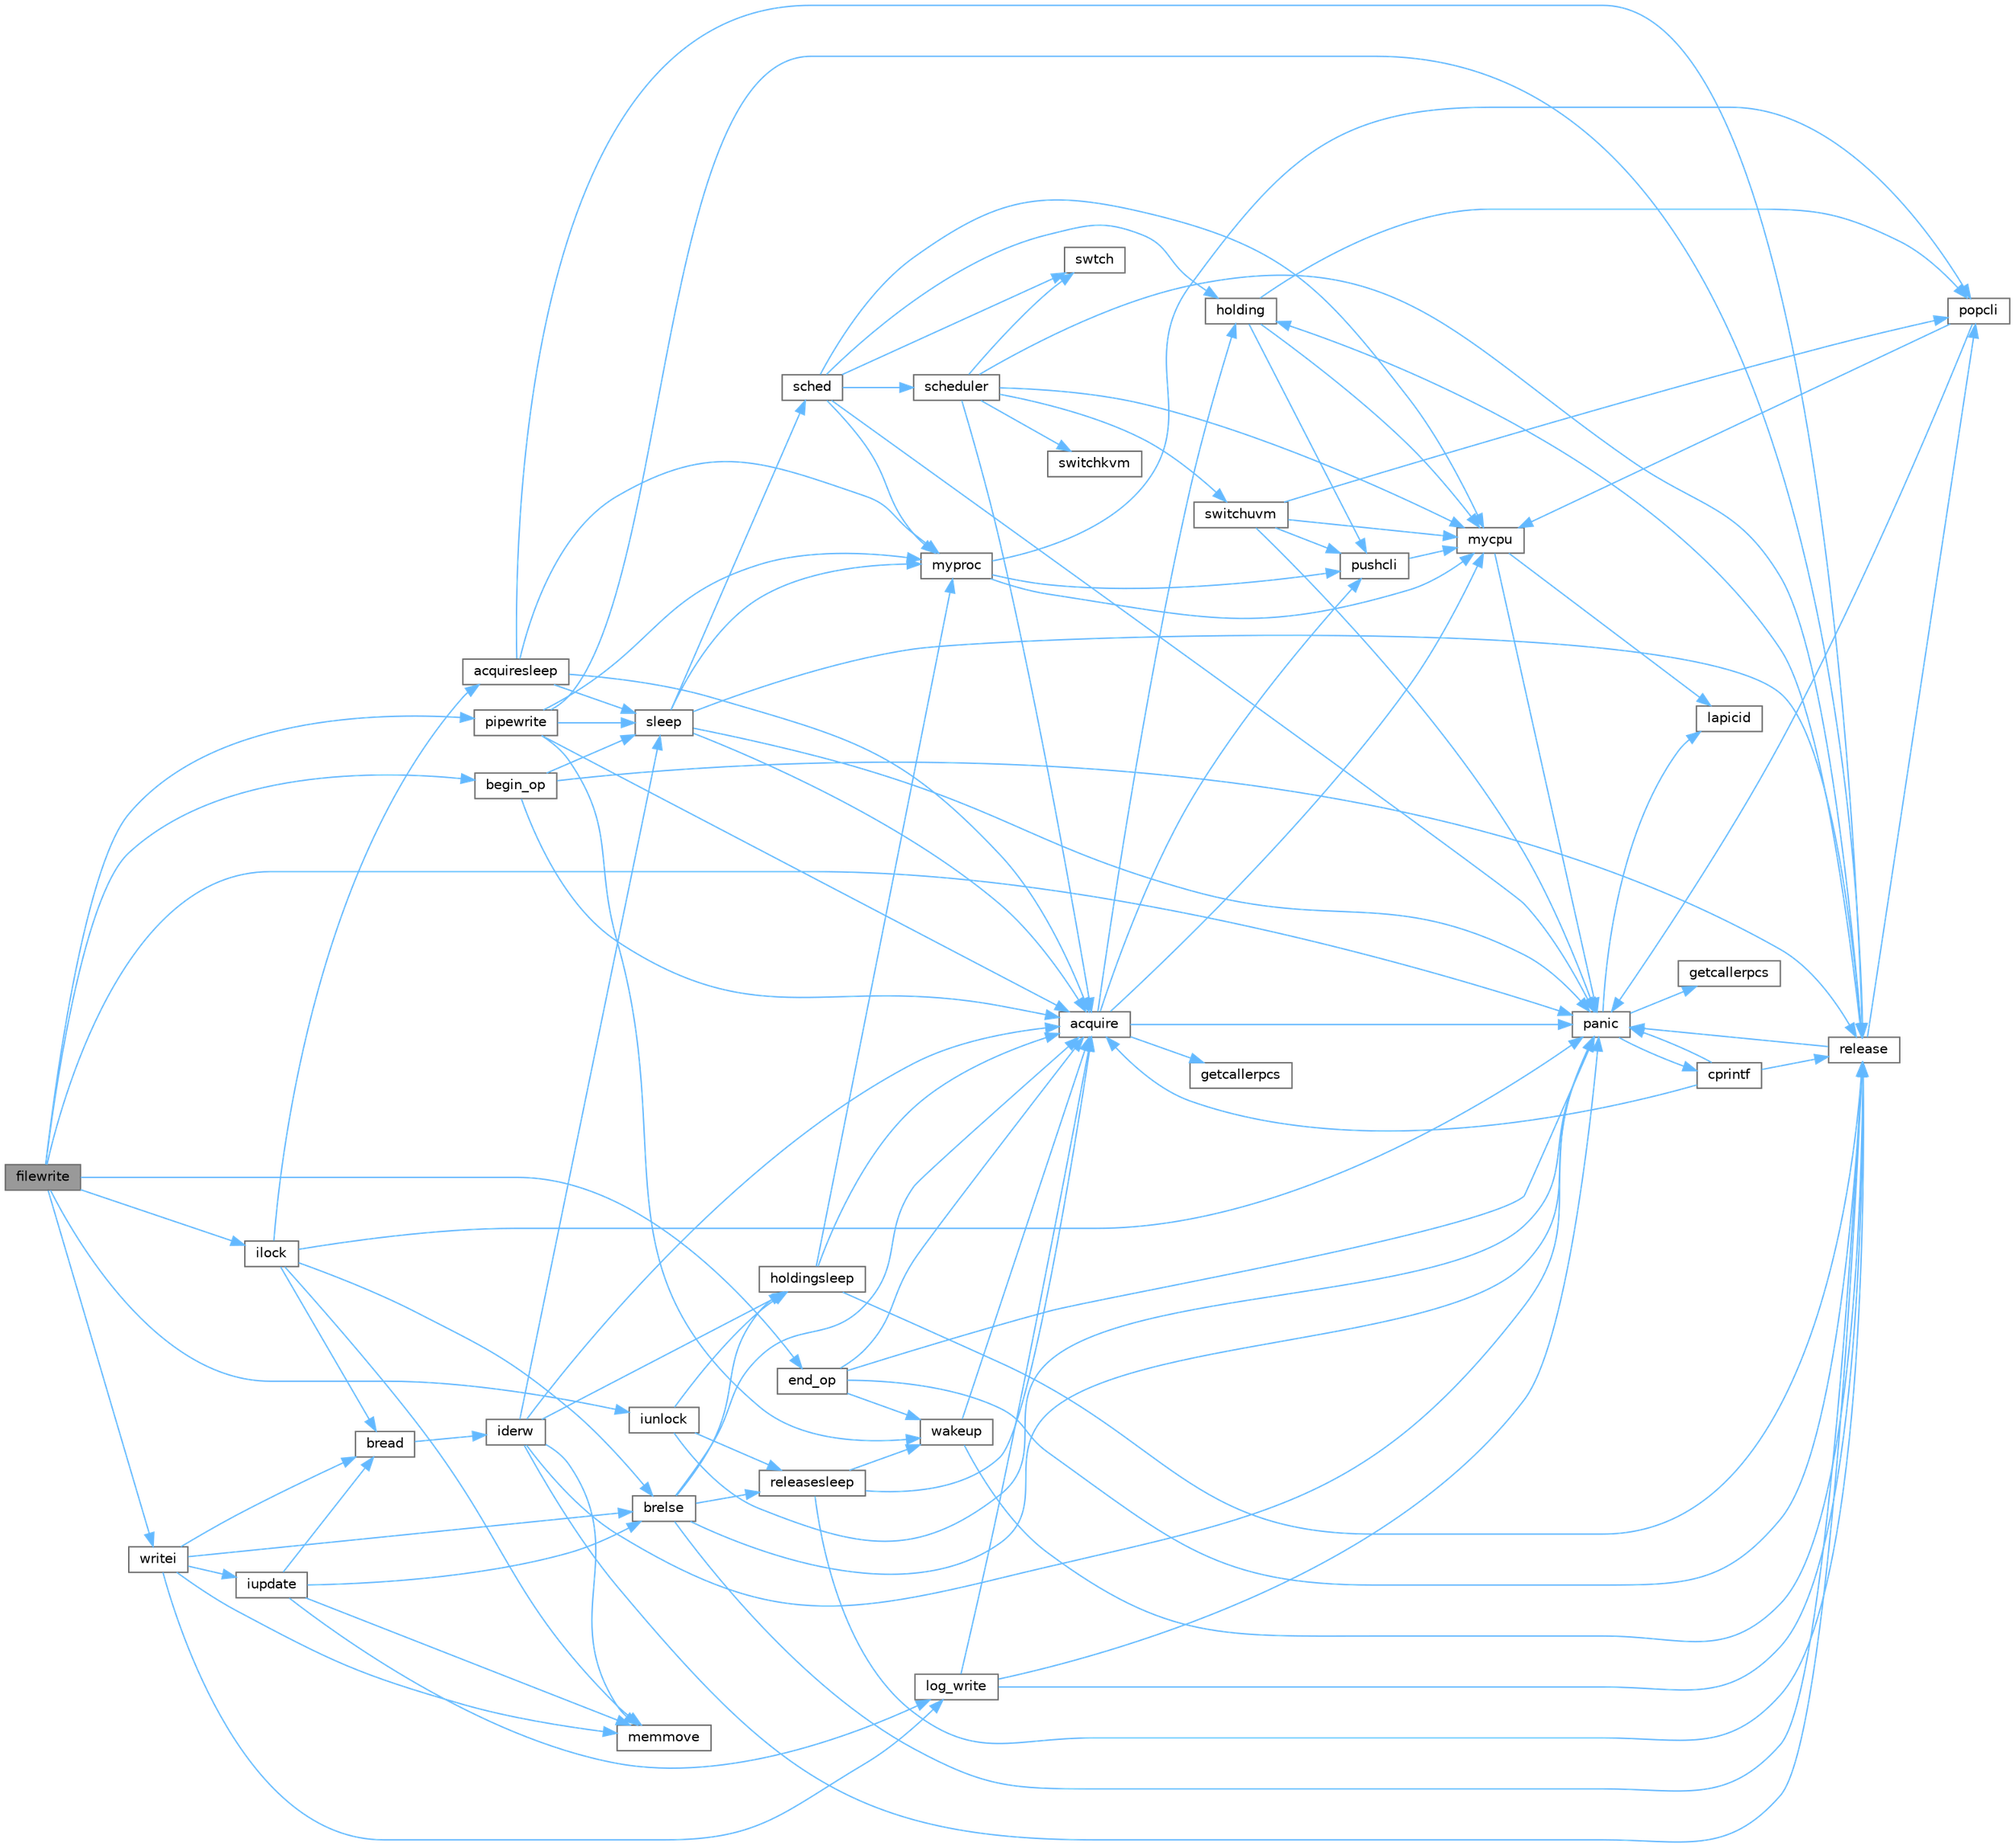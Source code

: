 digraph "filewrite"
{
 // LATEX_PDF_SIZE
  bgcolor="transparent";
  edge [fontname=Helvetica,fontsize=10,labelfontname=Helvetica,labelfontsize=10];
  node [fontname=Helvetica,fontsize=10,shape=box,height=0.2,width=0.4];
  rankdir="LR";
  Node1 [id="Node000001",label="filewrite",height=0.2,width=0.4,color="gray40", fillcolor="grey60", style="filled", fontcolor="black",tooltip=" "];
  Node1 -> Node2 [id="edge110_Node000001_Node000002",color="steelblue1",style="solid",tooltip=" "];
  Node2 [id="Node000002",label="begin_op",height=0.2,width=0.4,color="grey40", fillcolor="white", style="filled",URL="$d7/df8/log_8c.html#ac96aa31ffc0500e749c62c4d377c21c9",tooltip=" "];
  Node2 -> Node3 [id="edge111_Node000002_Node000003",color="steelblue1",style="solid",tooltip=" "];
  Node3 [id="Node000003",label="acquire",height=0.2,width=0.4,color="grey40", fillcolor="white", style="filled",URL="$d3/d2d/spinlock_8c.html#aed377f16a085b00de3a4b32392adbdfb",tooltip=" "];
  Node3 -> Node4 [id="edge112_Node000003_Node000004",color="steelblue1",style="solid",tooltip=" "];
  Node4 [id="Node000004",label="getcallerpcs",height=0.2,width=0.4,color="grey40", fillcolor="white", style="filled",URL="$d3/d2d/spinlock_8c.html#a6ac35304ea80f01086b47edcc2328010",tooltip=" "];
  Node3 -> Node5 [id="edge113_Node000003_Node000005",color="steelblue1",style="solid",tooltip=" "];
  Node5 [id="Node000005",label="holding",height=0.2,width=0.4,color="grey40", fillcolor="white", style="filled",URL="$d3/d2d/spinlock_8c.html#aea48df3e5cfb903179ad3dc78ab502d9",tooltip=" "];
  Node5 -> Node6 [id="edge114_Node000005_Node000006",color="steelblue1",style="solid",tooltip=" "];
  Node6 [id="Node000006",label="mycpu",height=0.2,width=0.4,color="grey40", fillcolor="white", style="filled",URL="$d3/dda/proc_8c.html#ad427959ad025dabd8cd393b27ec39160",tooltip=" "];
  Node6 -> Node7 [id="edge115_Node000006_Node000007",color="steelblue1",style="solid",tooltip=" "];
  Node7 [id="Node000007",label="lapicid",height=0.2,width=0.4,color="grey40", fillcolor="white", style="filled",URL="$dc/df6/lapic_8c.html#a627f7996b64f99d885244a5102c85164",tooltip=" "];
  Node6 -> Node8 [id="edge116_Node000006_Node000008",color="steelblue1",style="solid",tooltip=" "];
  Node8 [id="Node000008",label="panic",height=0.2,width=0.4,color="grey40", fillcolor="white", style="filled",URL="$d0/d56/console_8c.html#a95c0aca5d6d7487933984f08b189917a",tooltip=" "];
  Node8 -> Node9 [id="edge117_Node000008_Node000009",color="steelblue1",style="solid",tooltip=" "];
  Node9 [id="Node000009",label="cprintf",height=0.2,width=0.4,color="grey40", fillcolor="white", style="filled",URL="$d0/d56/console_8c.html#a90f0742d846503e4ed1804f1df421ec6",tooltip=" "];
  Node9 -> Node3 [id="edge118_Node000009_Node000003",color="steelblue1",style="solid",tooltip=" "];
  Node9 -> Node8 [id="edge119_Node000009_Node000008",color="steelblue1",style="solid",tooltip=" "];
  Node9 -> Node10 [id="edge120_Node000009_Node000010",color="steelblue1",style="solid",tooltip=" "];
  Node10 [id="Node000010",label="release",height=0.2,width=0.4,color="grey40", fillcolor="white", style="filled",URL="$d3/d2d/spinlock_8c.html#a1cee376aa9a00e754bf5481cd5f3d97b",tooltip=" "];
  Node10 -> Node5 [id="edge121_Node000010_Node000005",color="steelblue1",style="solid",tooltip=" "];
  Node10 -> Node8 [id="edge122_Node000010_Node000008",color="steelblue1",style="solid",tooltip=" "];
  Node10 -> Node11 [id="edge123_Node000010_Node000011",color="steelblue1",style="solid",tooltip=" "];
  Node11 [id="Node000011",label="popcli",height=0.2,width=0.4,color="grey40", fillcolor="white", style="filled",URL="$d3/d2d/spinlock_8c.html#ae3424f669269fef400ce29c3aeb43fdb",tooltip=" "];
  Node11 -> Node6 [id="edge124_Node000011_Node000006",color="steelblue1",style="solid",tooltip=" "];
  Node11 -> Node8 [id="edge125_Node000011_Node000008",color="steelblue1",style="solid",tooltip=" "];
  Node8 -> Node12 [id="edge126_Node000008_Node000012",color="steelblue1",style="solid",tooltip=" "];
  Node12 [id="Node000012",label="getcallerpcs",height=0.2,width=0.4,color="grey40", fillcolor="white", style="filled",URL="$d5/d64/defs_8h.html#a4105de9e2969515d6c6c795c4386f69f",tooltip=" "];
  Node8 -> Node7 [id="edge127_Node000008_Node000007",color="steelblue1",style="solid",tooltip=" "];
  Node5 -> Node11 [id="edge128_Node000005_Node000011",color="steelblue1",style="solid",tooltip=" "];
  Node5 -> Node13 [id="edge129_Node000005_Node000013",color="steelblue1",style="solid",tooltip=" "];
  Node13 [id="Node000013",label="pushcli",height=0.2,width=0.4,color="grey40", fillcolor="white", style="filled",URL="$d3/d2d/spinlock_8c.html#a206b749d1b7768dadce61cbcde7e0f1c",tooltip=" "];
  Node13 -> Node6 [id="edge130_Node000013_Node000006",color="steelblue1",style="solid",tooltip=" "];
  Node3 -> Node6 [id="edge131_Node000003_Node000006",color="steelblue1",style="solid",tooltip=" "];
  Node3 -> Node8 [id="edge132_Node000003_Node000008",color="steelblue1",style="solid",tooltip=" "];
  Node3 -> Node13 [id="edge133_Node000003_Node000013",color="steelblue1",style="solid",tooltip=" "];
  Node2 -> Node10 [id="edge134_Node000002_Node000010",color="steelblue1",style="solid",tooltip=" "];
  Node2 -> Node14 [id="edge135_Node000002_Node000014",color="steelblue1",style="solid",tooltip=" "];
  Node14 [id="Node000014",label="sleep",height=0.2,width=0.4,color="grey40", fillcolor="white", style="filled",URL="$d3/dda/proc_8c.html#ae70cc0370342e46f6db3bec367232457",tooltip=" "];
  Node14 -> Node3 [id="edge136_Node000014_Node000003",color="steelblue1",style="solid",tooltip=" "];
  Node14 -> Node15 [id="edge137_Node000014_Node000015",color="steelblue1",style="solid",tooltip=" "];
  Node15 [id="Node000015",label="myproc",height=0.2,width=0.4,color="grey40", fillcolor="white", style="filled",URL="$d3/dda/proc_8c.html#a41af0935f3989aae450cf8988cd9c3a9",tooltip=" "];
  Node15 -> Node6 [id="edge138_Node000015_Node000006",color="steelblue1",style="solid",tooltip=" "];
  Node15 -> Node11 [id="edge139_Node000015_Node000011",color="steelblue1",style="solid",tooltip=" "];
  Node15 -> Node13 [id="edge140_Node000015_Node000013",color="steelblue1",style="solid",tooltip=" "];
  Node14 -> Node8 [id="edge141_Node000014_Node000008",color="steelblue1",style="solid",tooltip=" "];
  Node14 -> Node10 [id="edge142_Node000014_Node000010",color="steelblue1",style="solid",tooltip=" "];
  Node14 -> Node16 [id="edge143_Node000014_Node000016",color="steelblue1",style="solid",tooltip=" "];
  Node16 [id="Node000016",label="sched",height=0.2,width=0.4,color="grey40", fillcolor="white", style="filled",URL="$d3/dda/proc_8c.html#ad788da91743c333b5bed7c4a0dd12365",tooltip=" "];
  Node16 -> Node5 [id="edge144_Node000016_Node000005",color="steelblue1",style="solid",tooltip=" "];
  Node16 -> Node6 [id="edge145_Node000016_Node000006",color="steelblue1",style="solid",tooltip=" "];
  Node16 -> Node15 [id="edge146_Node000016_Node000015",color="steelblue1",style="solid",tooltip=" "];
  Node16 -> Node8 [id="edge147_Node000016_Node000008",color="steelblue1",style="solid",tooltip=" "];
  Node16 -> Node17 [id="edge148_Node000016_Node000017",color="steelblue1",style="solid",tooltip=" "];
  Node17 [id="Node000017",label="scheduler",height=0.2,width=0.4,color="grey40", fillcolor="white", style="filled",URL="$d3/dda/proc_8c.html#a9fa00b0be5d3c4781048861e2506eb63",tooltip=" "];
  Node17 -> Node3 [id="edge149_Node000017_Node000003",color="steelblue1",style="solid",tooltip=" "];
  Node17 -> Node6 [id="edge150_Node000017_Node000006",color="steelblue1",style="solid",tooltip=" "];
  Node17 -> Node10 [id="edge151_Node000017_Node000010",color="steelblue1",style="solid",tooltip=" "];
  Node17 -> Node18 [id="edge152_Node000017_Node000018",color="steelblue1",style="solid",tooltip=" "];
  Node18 [id="Node000018",label="switchkvm",height=0.2,width=0.4,color="grey40", fillcolor="white", style="filled",URL="$de/de9/vm_8c.html#a02ca0670bc1fe12e38453082631ff360",tooltip=" "];
  Node17 -> Node19 [id="edge153_Node000017_Node000019",color="steelblue1",style="solid",tooltip=" "];
  Node19 [id="Node000019",label="switchuvm",height=0.2,width=0.4,color="grey40", fillcolor="white", style="filled",URL="$de/de9/vm_8c.html#a87c90f0ab2a1b11c2b55f4e483bb8493",tooltip=" "];
  Node19 -> Node6 [id="edge154_Node000019_Node000006",color="steelblue1",style="solid",tooltip=" "];
  Node19 -> Node8 [id="edge155_Node000019_Node000008",color="steelblue1",style="solid",tooltip=" "];
  Node19 -> Node11 [id="edge156_Node000019_Node000011",color="steelblue1",style="solid",tooltip=" "];
  Node19 -> Node13 [id="edge157_Node000019_Node000013",color="steelblue1",style="solid",tooltip=" "];
  Node17 -> Node20 [id="edge158_Node000017_Node000020",color="steelblue1",style="solid",tooltip=" "];
  Node20 [id="Node000020",label="swtch",height=0.2,width=0.4,color="grey40", fillcolor="white", style="filled",URL="$d5/d64/defs_8h.html#a1d9e7047d3dfb57809a2541d8387705e",tooltip=" "];
  Node16 -> Node20 [id="edge159_Node000016_Node000020",color="steelblue1",style="solid",tooltip=" "];
  Node1 -> Node21 [id="edge160_Node000001_Node000021",color="steelblue1",style="solid",tooltip=" "];
  Node21 [id="Node000021",label="end_op",height=0.2,width=0.4,color="grey40", fillcolor="white", style="filled",URL="$d7/df8/log_8c.html#ac0f12be0ca0de555e60b27b06a57a65b",tooltip=" "];
  Node21 -> Node3 [id="edge161_Node000021_Node000003",color="steelblue1",style="solid",tooltip=" "];
  Node21 -> Node8 [id="edge162_Node000021_Node000008",color="steelblue1",style="solid",tooltip=" "];
  Node21 -> Node10 [id="edge163_Node000021_Node000010",color="steelblue1",style="solid",tooltip=" "];
  Node21 -> Node22 [id="edge164_Node000021_Node000022",color="steelblue1",style="solid",tooltip=" "];
  Node22 [id="Node000022",label="wakeup",height=0.2,width=0.4,color="grey40", fillcolor="white", style="filled",URL="$d3/dda/proc_8c.html#a4a34d9f03e436cfa09b88f735f6ee952",tooltip=" "];
  Node22 -> Node3 [id="edge165_Node000022_Node000003",color="steelblue1",style="solid",tooltip=" "];
  Node22 -> Node10 [id="edge166_Node000022_Node000010",color="steelblue1",style="solid",tooltip=" "];
  Node1 -> Node23 [id="edge167_Node000001_Node000023",color="steelblue1",style="solid",tooltip=" "];
  Node23 [id="Node000023",label="ilock",height=0.2,width=0.4,color="grey40", fillcolor="white", style="filled",URL="$d2/d5a/fs_8c.html#aed28187406d84a3aa71f10c6235a03ec",tooltip=" "];
  Node23 -> Node24 [id="edge168_Node000023_Node000024",color="steelblue1",style="solid",tooltip=" "];
  Node24 [id="Node000024",label="acquiresleep",height=0.2,width=0.4,color="grey40", fillcolor="white", style="filled",URL="$d8/dd1/sleeplock_8c.html#aaad2d7a86d4859982dd9a132f5128ff2",tooltip=" "];
  Node24 -> Node3 [id="edge169_Node000024_Node000003",color="steelblue1",style="solid",tooltip=" "];
  Node24 -> Node15 [id="edge170_Node000024_Node000015",color="steelblue1",style="solid",tooltip=" "];
  Node24 -> Node10 [id="edge171_Node000024_Node000010",color="steelblue1",style="solid",tooltip=" "];
  Node24 -> Node14 [id="edge172_Node000024_Node000014",color="steelblue1",style="solid",tooltip=" "];
  Node23 -> Node25 [id="edge173_Node000023_Node000025",color="steelblue1",style="solid",tooltip=" "];
  Node25 [id="Node000025",label="bread",height=0.2,width=0.4,color="grey40", fillcolor="white", style="filled",URL="$dc/de6/bio_8c.html#a30b8d2ef2300ed8e3d879a428fe39898",tooltip=" "];
  Node25 -> Node26 [id="edge174_Node000025_Node000026",color="steelblue1",style="solid",tooltip=" "];
  Node26 [id="Node000026",label="iderw",height=0.2,width=0.4,color="grey40", fillcolor="white", style="filled",URL="$da/d9b/memide_8c.html#a7f36b008f02088c86f76e98e05b55af5",tooltip=" "];
  Node26 -> Node3 [id="edge175_Node000026_Node000003",color="steelblue1",style="solid",tooltip=" "];
  Node26 -> Node27 [id="edge176_Node000026_Node000027",color="steelblue1",style="solid",tooltip=" "];
  Node27 [id="Node000027",label="holdingsleep",height=0.2,width=0.4,color="grey40", fillcolor="white", style="filled",URL="$d8/dd1/sleeplock_8c.html#a6fdbe54cbecd8fc67d74793b27adcf05",tooltip=" "];
  Node27 -> Node3 [id="edge177_Node000027_Node000003",color="steelblue1",style="solid",tooltip=" "];
  Node27 -> Node15 [id="edge178_Node000027_Node000015",color="steelblue1",style="solid",tooltip=" "];
  Node27 -> Node10 [id="edge179_Node000027_Node000010",color="steelblue1",style="solid",tooltip=" "];
  Node26 -> Node28 [id="edge180_Node000026_Node000028",color="steelblue1",style="solid",tooltip=" "];
  Node28 [id="Node000028",label="memmove",height=0.2,width=0.4,color="grey40", fillcolor="white", style="filled",URL="$d1/db0/string_8c.html#a07f97e2ed1ce37955192d52de8f4911f",tooltip=" "];
  Node26 -> Node8 [id="edge181_Node000026_Node000008",color="steelblue1",style="solid",tooltip=" "];
  Node26 -> Node10 [id="edge182_Node000026_Node000010",color="steelblue1",style="solid",tooltip=" "];
  Node26 -> Node14 [id="edge183_Node000026_Node000014",color="steelblue1",style="solid",tooltip=" "];
  Node23 -> Node29 [id="edge184_Node000023_Node000029",color="steelblue1",style="solid",tooltip=" "];
  Node29 [id="Node000029",label="brelse",height=0.2,width=0.4,color="grey40", fillcolor="white", style="filled",URL="$dc/de6/bio_8c.html#ab5335aeb503731104314321a78a6d727",tooltip=" "];
  Node29 -> Node3 [id="edge185_Node000029_Node000003",color="steelblue1",style="solid",tooltip=" "];
  Node29 -> Node27 [id="edge186_Node000029_Node000027",color="steelblue1",style="solid",tooltip=" "];
  Node29 -> Node8 [id="edge187_Node000029_Node000008",color="steelblue1",style="solid",tooltip=" "];
  Node29 -> Node10 [id="edge188_Node000029_Node000010",color="steelblue1",style="solid",tooltip=" "];
  Node29 -> Node30 [id="edge189_Node000029_Node000030",color="steelblue1",style="solid",tooltip=" "];
  Node30 [id="Node000030",label="releasesleep",height=0.2,width=0.4,color="grey40", fillcolor="white", style="filled",URL="$d8/dd1/sleeplock_8c.html#aa997067c2c9bfef15af6fa0a10c20f4a",tooltip=" "];
  Node30 -> Node3 [id="edge190_Node000030_Node000003",color="steelblue1",style="solid",tooltip=" "];
  Node30 -> Node10 [id="edge191_Node000030_Node000010",color="steelblue1",style="solid",tooltip=" "];
  Node30 -> Node22 [id="edge192_Node000030_Node000022",color="steelblue1",style="solid",tooltip=" "];
  Node23 -> Node28 [id="edge193_Node000023_Node000028",color="steelblue1",style="solid",tooltip=" "];
  Node23 -> Node8 [id="edge194_Node000023_Node000008",color="steelblue1",style="solid",tooltip=" "];
  Node1 -> Node31 [id="edge195_Node000001_Node000031",color="steelblue1",style="solid",tooltip=" "];
  Node31 [id="Node000031",label="iunlock",height=0.2,width=0.4,color="grey40", fillcolor="white", style="filled",URL="$d2/d5a/fs_8c.html#ae4e29916219b9293b37f9c34220694fe",tooltip=" "];
  Node31 -> Node27 [id="edge196_Node000031_Node000027",color="steelblue1",style="solid",tooltip=" "];
  Node31 -> Node8 [id="edge197_Node000031_Node000008",color="steelblue1",style="solid",tooltip=" "];
  Node31 -> Node30 [id="edge198_Node000031_Node000030",color="steelblue1",style="solid",tooltip=" "];
  Node1 -> Node8 [id="edge199_Node000001_Node000008",color="steelblue1",style="solid",tooltip=" "];
  Node1 -> Node32 [id="edge200_Node000001_Node000032",color="steelblue1",style="solid",tooltip=" "];
  Node32 [id="Node000032",label="pipewrite",height=0.2,width=0.4,color="grey40", fillcolor="white", style="filled",URL="$d1/d47/pipe_8c.html#acfca0fab7d2c0c0dcc56359c8febe14a",tooltip=" "];
  Node32 -> Node3 [id="edge201_Node000032_Node000003",color="steelblue1",style="solid",tooltip=" "];
  Node32 -> Node15 [id="edge202_Node000032_Node000015",color="steelblue1",style="solid",tooltip=" "];
  Node32 -> Node10 [id="edge203_Node000032_Node000010",color="steelblue1",style="solid",tooltip=" "];
  Node32 -> Node14 [id="edge204_Node000032_Node000014",color="steelblue1",style="solid",tooltip=" "];
  Node32 -> Node22 [id="edge205_Node000032_Node000022",color="steelblue1",style="solid",tooltip=" "];
  Node1 -> Node33 [id="edge206_Node000001_Node000033",color="steelblue1",style="solid",tooltip=" "];
  Node33 [id="Node000033",label="writei",height=0.2,width=0.4,color="grey40", fillcolor="white", style="filled",URL="$d2/d5a/fs_8c.html#a15858f4d8a4cc1def3d84d03c312836b",tooltip=" "];
  Node33 -> Node25 [id="edge207_Node000033_Node000025",color="steelblue1",style="solid",tooltip=" "];
  Node33 -> Node29 [id="edge208_Node000033_Node000029",color="steelblue1",style="solid",tooltip=" "];
  Node33 -> Node34 [id="edge209_Node000033_Node000034",color="steelblue1",style="solid",tooltip=" "];
  Node34 [id="Node000034",label="iupdate",height=0.2,width=0.4,color="grey40", fillcolor="white", style="filled",URL="$d2/d5a/fs_8c.html#a7220afa8e5f4bea540eb95879ea7df6e",tooltip=" "];
  Node34 -> Node25 [id="edge210_Node000034_Node000025",color="steelblue1",style="solid",tooltip=" "];
  Node34 -> Node29 [id="edge211_Node000034_Node000029",color="steelblue1",style="solid",tooltip=" "];
  Node34 -> Node35 [id="edge212_Node000034_Node000035",color="steelblue1",style="solid",tooltip=" "];
  Node35 [id="Node000035",label="log_write",height=0.2,width=0.4,color="grey40", fillcolor="white", style="filled",URL="$d7/df8/log_8c.html#a7eacb0fbebe5ce4c7d3ddea15908b13d",tooltip=" "];
  Node35 -> Node3 [id="edge213_Node000035_Node000003",color="steelblue1",style="solid",tooltip=" "];
  Node35 -> Node8 [id="edge214_Node000035_Node000008",color="steelblue1",style="solid",tooltip=" "];
  Node35 -> Node10 [id="edge215_Node000035_Node000010",color="steelblue1",style="solid",tooltip=" "];
  Node34 -> Node28 [id="edge216_Node000034_Node000028",color="steelblue1",style="solid",tooltip=" "];
  Node33 -> Node35 [id="edge217_Node000033_Node000035",color="steelblue1",style="solid",tooltip=" "];
  Node33 -> Node28 [id="edge218_Node000033_Node000028",color="steelblue1",style="solid",tooltip=" "];
}
